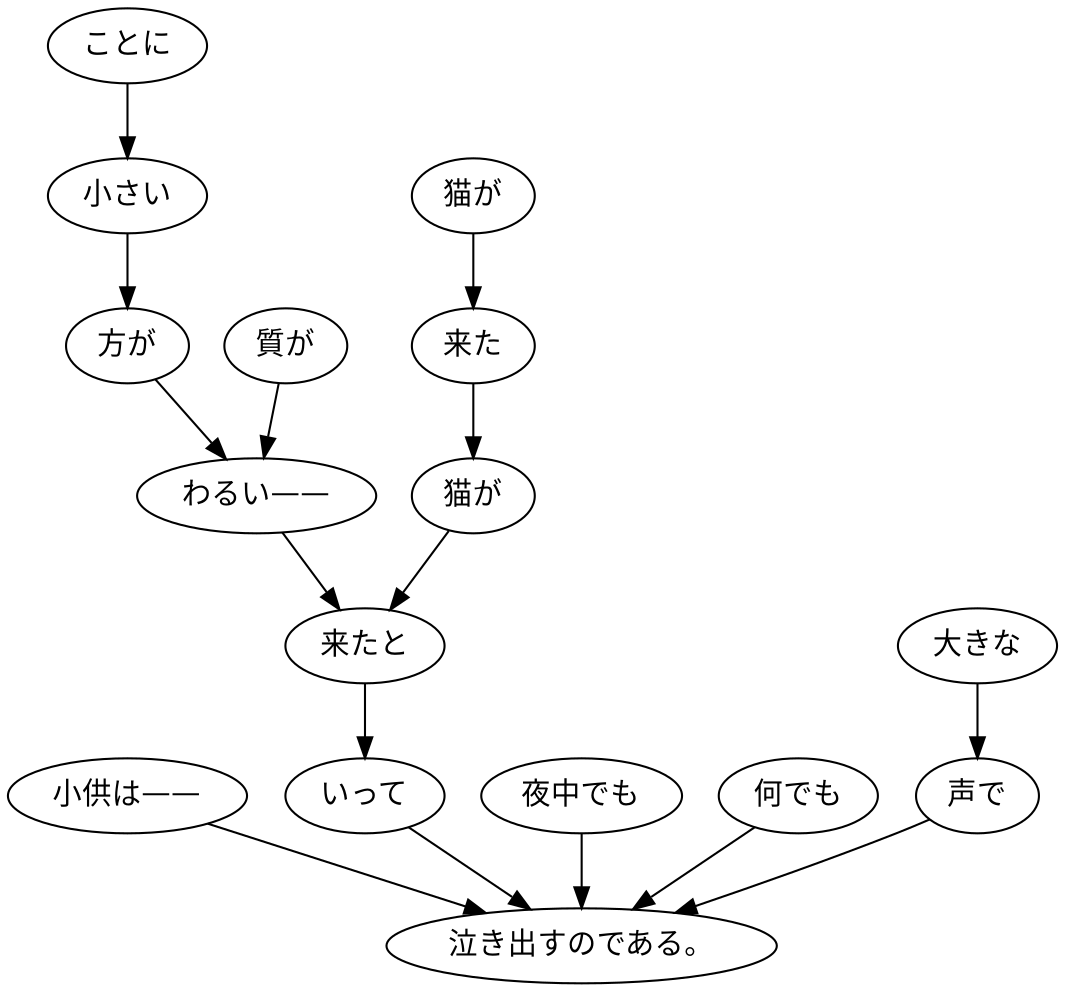 digraph graph96 {
	node0 [label="小供は——"];
	node1 [label="ことに"];
	node2 [label="小さい"];
	node3 [label="方が"];
	node4 [label="質が"];
	node5 [label="わるい——"];
	node6 [label="猫が"];
	node7 [label="来た"];
	node8 [label="猫が"];
	node9 [label="来たと"];
	node10 [label="いって"];
	node11 [label="夜中でも"];
	node12 [label="何でも"];
	node13 [label="大きな"];
	node14 [label="声で"];
	node15 [label="泣き出すのである。"];
	node0 -> node15;
	node1 -> node2;
	node2 -> node3;
	node3 -> node5;
	node4 -> node5;
	node5 -> node9;
	node6 -> node7;
	node7 -> node8;
	node8 -> node9;
	node9 -> node10;
	node10 -> node15;
	node11 -> node15;
	node12 -> node15;
	node13 -> node14;
	node14 -> node15;
}
